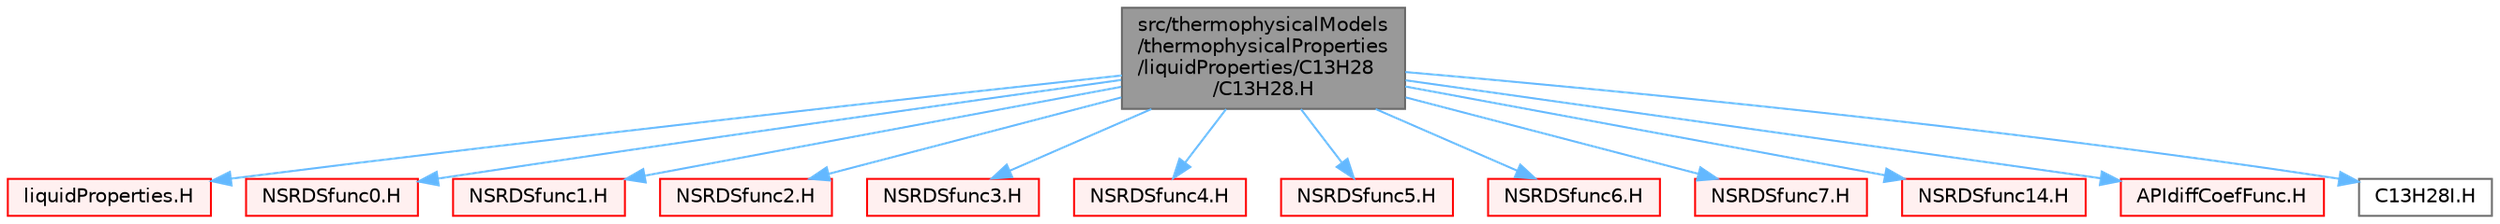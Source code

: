 digraph "src/thermophysicalModels/thermophysicalProperties/liquidProperties/C13H28/C13H28.H"
{
 // LATEX_PDF_SIZE
  bgcolor="transparent";
  edge [fontname=Helvetica,fontsize=10,labelfontname=Helvetica,labelfontsize=10];
  node [fontname=Helvetica,fontsize=10,shape=box,height=0.2,width=0.4];
  Node1 [id="Node000001",label="src/thermophysicalModels\l/thermophysicalProperties\l/liquidProperties/C13H28\l/C13H28.H",height=0.2,width=0.4,color="gray40", fillcolor="grey60", style="filled", fontcolor="black",tooltip=" "];
  Node1 -> Node2 [id="edge1_Node000001_Node000002",color="steelblue1",style="solid",tooltip=" "];
  Node2 [id="Node000002",label="liquidProperties.H",height=0.2,width=0.4,color="red", fillcolor="#FFF0F0", style="filled",URL="$liquidProperties_8H.html",tooltip=" "];
  Node1 -> Node137 [id="edge2_Node000001_Node000137",color="steelblue1",style="solid",tooltip=" "];
  Node137 [id="Node000137",label="NSRDSfunc0.H",height=0.2,width=0.4,color="red", fillcolor="#FFF0F0", style="filled",URL="$NSRDSfunc0_8H.html",tooltip=" "];
  Node1 -> Node143 [id="edge3_Node000001_Node000143",color="steelblue1",style="solid",tooltip=" "];
  Node143 [id="Node000143",label="NSRDSfunc1.H",height=0.2,width=0.4,color="red", fillcolor="#FFF0F0", style="filled",URL="$NSRDSfunc1_8H.html",tooltip=" "];
  Node1 -> Node144 [id="edge4_Node000001_Node000144",color="steelblue1",style="solid",tooltip=" "];
  Node144 [id="Node000144",label="NSRDSfunc2.H",height=0.2,width=0.4,color="red", fillcolor="#FFF0F0", style="filled",URL="$NSRDSfunc2_8H.html",tooltip=" "];
  Node1 -> Node145 [id="edge5_Node000001_Node000145",color="steelblue1",style="solid",tooltip=" "];
  Node145 [id="Node000145",label="NSRDSfunc3.H",height=0.2,width=0.4,color="red", fillcolor="#FFF0F0", style="filled",URL="$NSRDSfunc3_8H.html",tooltip=" "];
  Node1 -> Node146 [id="edge6_Node000001_Node000146",color="steelblue1",style="solid",tooltip=" "];
  Node146 [id="Node000146",label="NSRDSfunc4.H",height=0.2,width=0.4,color="red", fillcolor="#FFF0F0", style="filled",URL="$NSRDSfunc4_8H.html",tooltip=" "];
  Node1 -> Node147 [id="edge7_Node000001_Node000147",color="steelblue1",style="solid",tooltip=" "];
  Node147 [id="Node000147",label="NSRDSfunc5.H",height=0.2,width=0.4,color="red", fillcolor="#FFF0F0", style="filled",URL="$NSRDSfunc5_8H.html",tooltip=" "];
  Node1 -> Node148 [id="edge8_Node000001_Node000148",color="steelblue1",style="solid",tooltip=" "];
  Node148 [id="Node000148",label="NSRDSfunc6.H",height=0.2,width=0.4,color="red", fillcolor="#FFF0F0", style="filled",URL="$NSRDSfunc6_8H.html",tooltip=" "];
  Node1 -> Node149 [id="edge9_Node000001_Node000149",color="steelblue1",style="solid",tooltip=" "];
  Node149 [id="Node000149",label="NSRDSfunc7.H",height=0.2,width=0.4,color="red", fillcolor="#FFF0F0", style="filled",URL="$NSRDSfunc7_8H.html",tooltip=" "];
  Node1 -> Node150 [id="edge10_Node000001_Node000150",color="steelblue1",style="solid",tooltip=" "];
  Node150 [id="Node000150",label="NSRDSfunc14.H",height=0.2,width=0.4,color="red", fillcolor="#FFF0F0", style="filled",URL="$NSRDSfunc14_8H.html",tooltip=" "];
  Node1 -> Node151 [id="edge11_Node000001_Node000151",color="steelblue1",style="solid",tooltip=" "];
  Node151 [id="Node000151",label="APIdiffCoefFunc.H",height=0.2,width=0.4,color="red", fillcolor="#FFF0F0", style="filled",URL="$APIdiffCoefFunc_8H.html",tooltip=" "];
  Node1 -> Node152 [id="edge12_Node000001_Node000152",color="steelblue1",style="solid",tooltip=" "];
  Node152 [id="Node000152",label="C13H28I.H",height=0.2,width=0.4,color="grey40", fillcolor="white", style="filled",URL="$C13H28I_8H.html",tooltip=" "];
}
